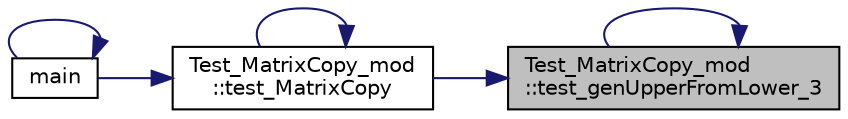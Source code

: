 digraph "Test_MatrixCopy_mod::test_genUpperFromLower_3"
{
 // LATEX_PDF_SIZE
  edge [fontname="Helvetica",fontsize="10",labelfontname="Helvetica",labelfontsize="10"];
  node [fontname="Helvetica",fontsize="10",shape=record];
  rankdir="RL";
  Node1 [label="Test_MatrixCopy_mod\l::test_genUpperFromLower_3",height=0.2,width=0.4,color="black", fillcolor="grey75", style="filled", fontcolor="black",tooltip="Test the accuracy of MatrixCopy_mod::genUpperFromLower() with the input optional value diagEnabled = ..."];
  Node1 -> Node1 [dir="back",color="midnightblue",fontsize="10",style="solid",fontname="Helvetica"];
  Node1 -> Node2 [dir="back",color="midnightblue",fontsize="10",style="solid",fontname="Helvetica"];
  Node2 [label="Test_MatrixCopy_mod\l::test_MatrixCopy",height=0.2,width=0.4,color="black", fillcolor="white", style="filled",URL="$namespaceTest__MatrixCopy__mod.html#a400f4c2cb97bdd6100732401db3417db",tooltip=" "];
  Node2 -> Node3 [dir="back",color="midnightblue",fontsize="10",style="solid",fontname="Helvetica"];
  Node3 [label="main",height=0.2,width=0.4,color="black", fillcolor="white", style="filled",URL="$main_8f90.html#a8ec2266d83cd6c0b762cbcbc92c0af3d",tooltip="This is main entry to the tests of the ParaMonte kernel library."];
  Node3 -> Node3 [dir="back",color="midnightblue",fontsize="10",style="solid",fontname="Helvetica"];
  Node2 -> Node2 [dir="back",color="midnightblue",fontsize="10",style="solid",fontname="Helvetica"];
}
